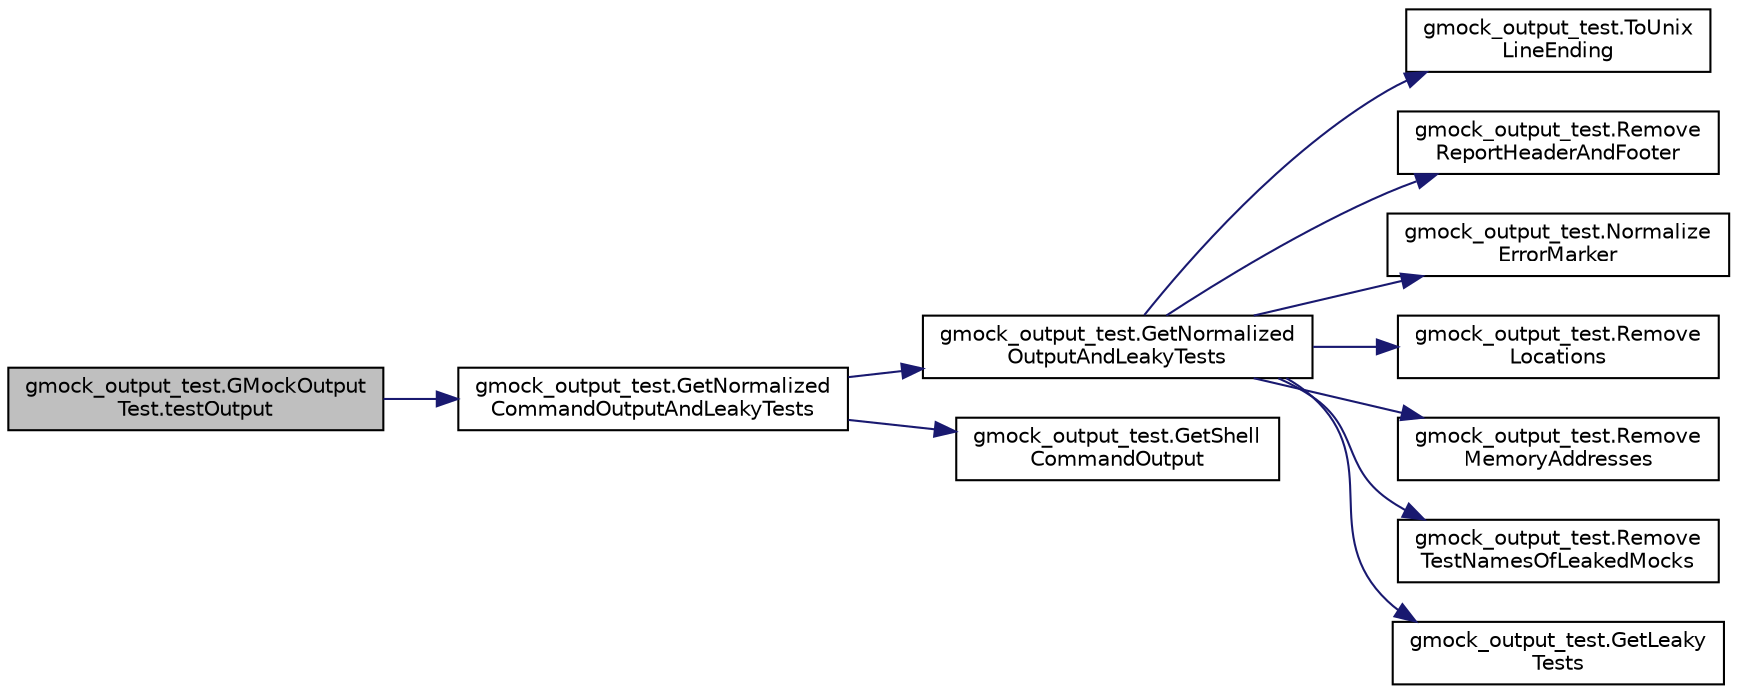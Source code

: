 digraph "gmock_output_test.GMockOutputTest.testOutput"
{
  edge [fontname="Helvetica",fontsize="10",labelfontname="Helvetica",labelfontsize="10"];
  node [fontname="Helvetica",fontsize="10",shape=record];
  rankdir="LR";
  Node0 [label="gmock_output_test.GMockOutput\lTest.testOutput",height=0.2,width=0.4,color="black", fillcolor="grey75", style="filled", fontcolor="black"];
  Node0 -> Node1 [color="midnightblue",fontsize="10",style="solid",fontname="Helvetica"];
  Node1 [label="gmock_output_test.GetNormalized\lCommandOutputAndLeakyTests",height=0.2,width=0.4,color="black", fillcolor="white", style="filled",URL="$d8/d7f/namespacegmock__output__test.html#a1796bc395fbfb8873992e3f84378e4bf"];
  Node1 -> Node2 [color="midnightblue",fontsize="10",style="solid",fontname="Helvetica"];
  Node2 [label="gmock_output_test.GetNormalized\lOutputAndLeakyTests",height=0.2,width=0.4,color="black", fillcolor="white", style="filled",URL="$d8/d7f/namespacegmock__output__test.html#a590ba3b918e5599eeabc2cbf597e2ce1"];
  Node2 -> Node3 [color="midnightblue",fontsize="10",style="solid",fontname="Helvetica"];
  Node3 [label="gmock_output_test.ToUnix\lLineEnding",height=0.2,width=0.4,color="black", fillcolor="white", style="filled",URL="$d8/d7f/namespacegmock__output__test.html#a5c9ae3611cc4fac1e1340a3345865cf3"];
  Node2 -> Node4 [color="midnightblue",fontsize="10",style="solid",fontname="Helvetica"];
  Node4 [label="gmock_output_test.Remove\lReportHeaderAndFooter",height=0.2,width=0.4,color="black", fillcolor="white", style="filled",URL="$d8/d7f/namespacegmock__output__test.html#a2ebfc0abfb0ed307021ecaa9da465c55"];
  Node2 -> Node5 [color="midnightblue",fontsize="10",style="solid",fontname="Helvetica"];
  Node5 [label="gmock_output_test.Normalize\lErrorMarker",height=0.2,width=0.4,color="black", fillcolor="white", style="filled",URL="$d8/d7f/namespacegmock__output__test.html#af3c1f95f19b9f048843a2d562d459b24"];
  Node2 -> Node6 [color="midnightblue",fontsize="10",style="solid",fontname="Helvetica"];
  Node6 [label="gmock_output_test.Remove\lLocations",height=0.2,width=0.4,color="black", fillcolor="white", style="filled",URL="$d8/d7f/namespacegmock__output__test.html#aa3c93f8085ff0886bf0d160d71af2452"];
  Node2 -> Node7 [color="midnightblue",fontsize="10",style="solid",fontname="Helvetica"];
  Node7 [label="gmock_output_test.Remove\lMemoryAddresses",height=0.2,width=0.4,color="black", fillcolor="white", style="filled",URL="$d8/d7f/namespacegmock__output__test.html#a58b4fdb82b40d01d32b09d4c14ba11a5"];
  Node2 -> Node8 [color="midnightblue",fontsize="10",style="solid",fontname="Helvetica"];
  Node8 [label="gmock_output_test.Remove\lTestNamesOfLeakedMocks",height=0.2,width=0.4,color="black", fillcolor="white", style="filled",URL="$d8/d7f/namespacegmock__output__test.html#ac0628c5630d869dae45601df9d909638"];
  Node2 -> Node9 [color="midnightblue",fontsize="10",style="solid",fontname="Helvetica"];
  Node9 [label="gmock_output_test.GetLeaky\lTests",height=0.2,width=0.4,color="black", fillcolor="white", style="filled",URL="$d8/d7f/namespacegmock__output__test.html#a60299c4f0cb666d08f101ddaa7aabed4"];
  Node1 -> Node10 [color="midnightblue",fontsize="10",style="solid",fontname="Helvetica"];
  Node10 [label="gmock_output_test.GetShell\lCommandOutput",height=0.2,width=0.4,color="black", fillcolor="white", style="filled",URL="$d8/d7f/namespacegmock__output__test.html#a001498a3e9bf552ee429e434eb00cb08"];
}
